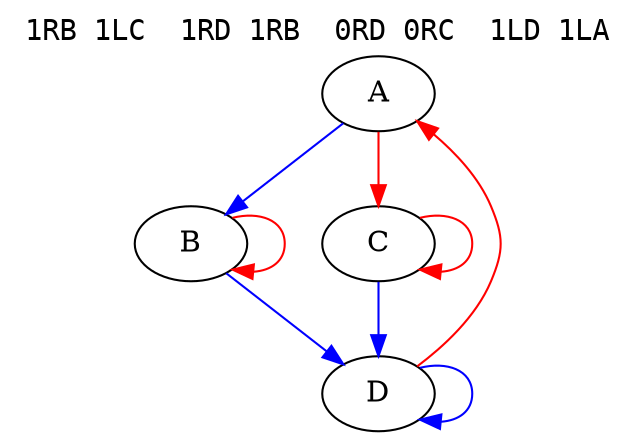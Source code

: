 digraph NAME {
  labelloc="t";
  label="1RB 1LC  1RD 1RB  0RD 0RC  1LD 1LA";
  fontname="courier"

  A -> B [ color=" blue" ];
  A -> C [ color=" red" ];
  B -> D [ color=" blue" ];
  B -> B [ color=" red" ];
  C -> D [ color=" blue" ];
  C -> C [ color=" red" ];
  D -> D [ color=" blue" ];
  D -> A [ color=" red" ];
}
